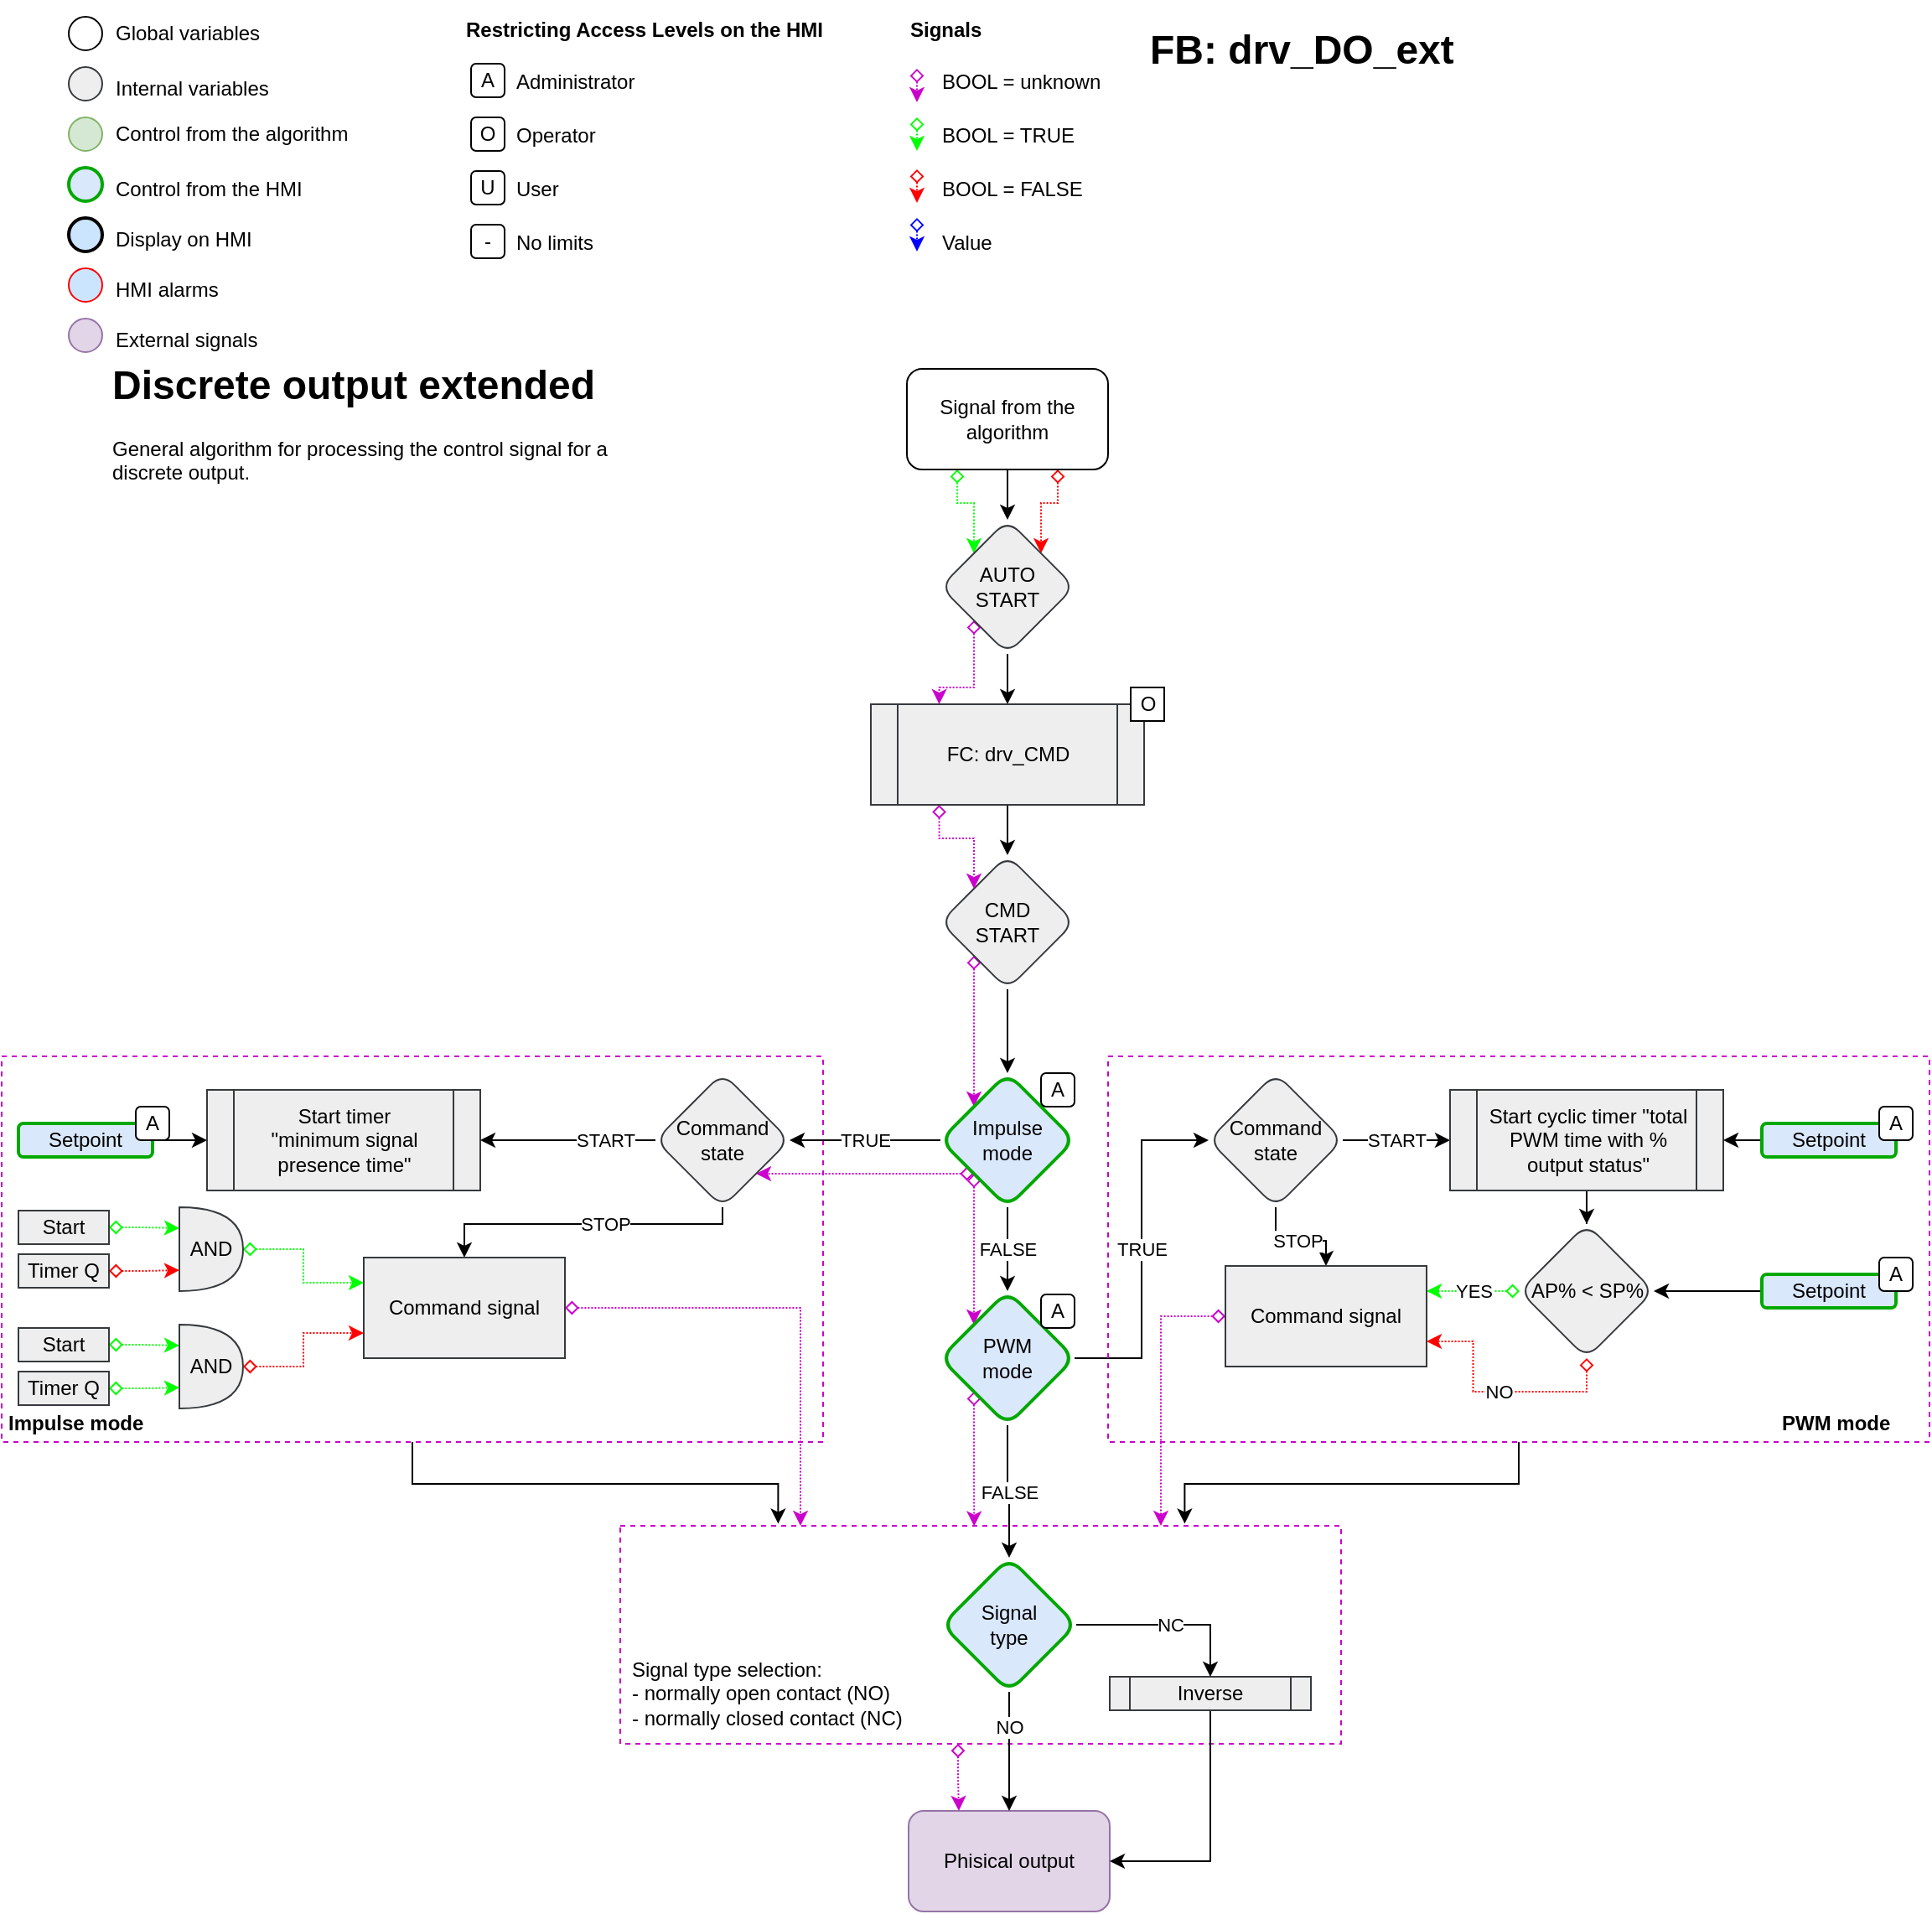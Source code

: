 <mxfile version="21.6.5" type="device">
  <diagram id="kR3SxF-_0iwy6Lxm_fwL" name="Страница 1">
    <mxGraphModel dx="2026" dy="1171" grid="1" gridSize="10" guides="1" tooltips="1" connect="1" arrows="1" fold="1" page="1" pageScale="1" pageWidth="827" pageHeight="1169" math="0" shadow="0">
      <root>
        <mxCell id="0" />
        <mxCell id="1" parent="0" />
        <mxCell id="PucuYMoeTM68TqoEDj_h-1" value="" style="rounded=0;whiteSpace=wrap;html=1;fillColor=none;dashed=1;strokeColor=#CC00CC;" parent="1" vertex="1">
          <mxGeometry x="369" y="910" width="430" height="130" as="geometry" />
        </mxCell>
        <mxCell id="PucuYMoeTM68TqoEDj_h-21" value="&lt;h1&gt;Discrete output extended&lt;/h1&gt;&lt;p&gt;General algorithm for processing the control signal for a discrete output.&lt;/p&gt;" style="text;html=1;strokeColor=none;fillColor=none;spacing=5;spacingTop=-20;whiteSpace=wrap;overflow=hidden;rounded=0;shadow=0;glass=0;sketch=0;" parent="1" vertex="1">
          <mxGeometry x="61" y="210" width="310" height="130" as="geometry" />
        </mxCell>
        <mxCell id="PucuYMoeTM68TqoEDj_h-48" style="edgeStyle=orthogonalEdgeStyle;rounded=0;orthogonalLoop=1;jettySize=auto;html=1;entryX=0.5;entryY=0;entryDx=0;entryDy=0;" parent="1" source="PucuYMoeTM68TqoEDj_h-23" target="PucuYMoeTM68TqoEDj_h-28" edge="1">
          <mxGeometry relative="1" as="geometry" />
        </mxCell>
        <mxCell id="nT9eSExA7wS-BbLCAZf_-11" style="edgeStyle=orthogonalEdgeStyle;rounded=0;orthogonalLoop=1;jettySize=auto;html=1;entryX=1;entryY=0;entryDx=0;entryDy=0;exitX=0.75;exitY=1;exitDx=0;exitDy=0;dashed=1;dashPattern=1 1;strokeColor=#FF0000;startArrow=diamond;startFill=0;" parent="1" source="PucuYMoeTM68TqoEDj_h-23" target="PucuYMoeTM68TqoEDj_h-28" edge="1">
          <mxGeometry relative="1" as="geometry" />
        </mxCell>
        <mxCell id="nT9eSExA7wS-BbLCAZf_-12" style="edgeStyle=orthogonalEdgeStyle;rounded=0;orthogonalLoop=1;jettySize=auto;html=1;exitX=0.25;exitY=1;exitDx=0;exitDy=0;entryX=0;entryY=0;entryDx=0;entryDy=0;dashed=1;dashPattern=1 1;strokeColor=#00FF00;startArrow=diamond;startFill=0;" parent="1" source="PucuYMoeTM68TqoEDj_h-23" target="PucuYMoeTM68TqoEDj_h-28" edge="1">
          <mxGeometry relative="1" as="geometry" />
        </mxCell>
        <mxCell id="PucuYMoeTM68TqoEDj_h-23" value="Signal from the algorithm" style="rounded=1;whiteSpace=wrap;html=1;fillColor=default;strokeColor=default;shadow=0;glass=0;labelBackgroundColor=none;labelBorderColor=none;sketch=0;" parent="1" vertex="1">
          <mxGeometry x="540" y="220" width="120" height="60" as="geometry" />
        </mxCell>
        <mxCell id="PucuYMoeTM68TqoEDj_h-24" value="Phisical output" style="rounded=1;whiteSpace=wrap;html=1;fillColor=#e1d5e7;strokeColor=#9673a6;" parent="1" vertex="1">
          <mxGeometry x="541" y="1080" width="120" height="60" as="geometry" />
        </mxCell>
        <mxCell id="H6kXORB3dSBY_6T-Ker9-54" style="edgeStyle=orthogonalEdgeStyle;rounded=0;orthogonalLoop=1;jettySize=auto;html=1;entryX=0.5;entryY=0;entryDx=0;entryDy=0;" edge="1" parent="1" source="PucuYMoeTM68TqoEDj_h-26" target="H6kXORB3dSBY_6T-Ker9-53">
          <mxGeometry relative="1" as="geometry" />
        </mxCell>
        <mxCell id="H6kXORB3dSBY_6T-Ker9-55" style="edgeStyle=orthogonalEdgeStyle;rounded=0;orthogonalLoop=1;jettySize=auto;html=1;entryX=0;entryY=0;entryDx=0;entryDy=0;exitX=0;exitY=1;exitDx=0;exitDy=0;strokeColor=#CC00CC;dashed=1;dashPattern=1 1;startArrow=diamond;startFill=0;" edge="1" parent="1" source="PucuYMoeTM68TqoEDj_h-26" target="H6kXORB3dSBY_6T-Ker9-53">
          <mxGeometry relative="1" as="geometry" />
        </mxCell>
        <mxCell id="PucuYMoeTM68TqoEDj_h-26" value="CMD&lt;br&gt;START" style="rhombus;whiteSpace=wrap;html=1;rounded=1;shadow=0;glass=0;sketch=0;fillColor=#eeeeee;strokeColor=#36393d;labelBackgroundColor=none;labelBorderColor=none;" parent="1" vertex="1">
          <mxGeometry x="560" y="510" width="80" height="80" as="geometry" />
        </mxCell>
        <mxCell id="PucuYMoeTM68TqoEDj_h-49" style="edgeStyle=orthogonalEdgeStyle;rounded=0;orthogonalLoop=1;jettySize=auto;html=1;entryX=0.5;entryY=0;entryDx=0;entryDy=0;" parent="1" source="PucuYMoeTM68TqoEDj_h-28" target="H6kXORB3dSBY_6T-Ker9-1" edge="1">
          <mxGeometry relative="1" as="geometry">
            <mxPoint x="760" y="390" as="targetPoint" />
          </mxGeometry>
        </mxCell>
        <mxCell id="nT9eSExA7wS-BbLCAZf_-14" style="edgeStyle=orthogonalEdgeStyle;rounded=0;orthogonalLoop=1;jettySize=auto;html=1;exitX=0;exitY=1;exitDx=0;exitDy=0;dashed=1;dashPattern=1 1;strokeColor=#CC00CC;startArrow=diamond;startFill=0;entryX=0.25;entryY=0;entryDx=0;entryDy=0;" parent="1" source="PucuYMoeTM68TqoEDj_h-28" target="H6kXORB3dSBY_6T-Ker9-1" edge="1">
          <mxGeometry relative="1" as="geometry">
            <mxPoint x="490" y="380" as="targetPoint" />
          </mxGeometry>
        </mxCell>
        <mxCell id="PucuYMoeTM68TqoEDj_h-28" value="AUTO&lt;br&gt;START" style="rhombus;whiteSpace=wrap;html=1;rounded=1;shadow=0;glass=0;sketch=0;fillColor=#eeeeee;strokeColor=#36393d;" parent="1" vertex="1">
          <mxGeometry x="560" y="310" width="80" height="80" as="geometry" />
        </mxCell>
        <mxCell id="PucuYMoeTM68TqoEDj_h-51" style="edgeStyle=orthogonalEdgeStyle;rounded=0;orthogonalLoop=1;jettySize=auto;html=1;entryX=1;entryY=0.5;entryDx=0;entryDy=0;" parent="1" source="PucuYMoeTM68TqoEDj_h-30" target="PucuYMoeTM68TqoEDj_h-24" edge="1">
          <mxGeometry relative="1" as="geometry" />
        </mxCell>
        <mxCell id="PucuYMoeTM68TqoEDj_h-30" value="Inverse" style="shape=process;whiteSpace=wrap;html=1;backgroundOutline=1;fillColor=#eeeeee;strokeColor=#36393d;" parent="1" vertex="1">
          <mxGeometry x="661" y="1000" width="120" height="20" as="geometry" />
        </mxCell>
        <mxCell id="PucuYMoeTM68TqoEDj_h-31" value="NC" style="edgeStyle=orthogonalEdgeStyle;rounded=0;orthogonalLoop=1;jettySize=auto;html=1;entryX=0.5;entryY=0;entryDx=0;entryDy=0;" parent="1" source="PucuYMoeTM68TqoEDj_h-33" target="PucuYMoeTM68TqoEDj_h-30" edge="1">
          <mxGeometry relative="1" as="geometry">
            <mxPoint x="701" y="950" as="targetPoint" />
          </mxGeometry>
        </mxCell>
        <mxCell id="PucuYMoeTM68TqoEDj_h-32" value="NO" style="edgeStyle=orthogonalEdgeStyle;rounded=0;orthogonalLoop=1;jettySize=auto;html=1;entryX=0.5;entryY=0;entryDx=0;entryDy=0;" parent="1" source="PucuYMoeTM68TqoEDj_h-33" edge="1" target="PucuYMoeTM68TqoEDj_h-24">
          <mxGeometry x="-0.417" relative="1" as="geometry">
            <mxPoint x="600.76" y="1060.28" as="targetPoint" />
            <mxPoint as="offset" />
          </mxGeometry>
        </mxCell>
        <mxCell id="PucuYMoeTM68TqoEDj_h-33" value="Signal&lt;br&gt;type" style="rhombus;whiteSpace=wrap;html=1;fillColor=#dae8fc;strokeColor=#00A800;rounded=1;shadow=0;glass=0;labelBackgroundColor=none;labelBorderColor=none;sketch=0;strokeWidth=2;" parent="1" vertex="1">
          <mxGeometry x="561" y="929" width="80" height="80" as="geometry" />
        </mxCell>
        <mxCell id="PucuYMoeTM68TqoEDj_h-41" value="&lt;div style=&quot;border-color: var(--border-color);&quot;&gt;Signal type selection:&lt;/div&gt;&lt;div style=&quot;border-color: var(--border-color);&quot;&gt;- normally open contact (NO)&lt;/div&gt;&lt;div style=&quot;border-color: var(--border-color);&quot;&gt;- normally closed contact (NC)&lt;/div&gt;" style="text;html=1;strokeColor=none;fillColor=none;align=left;verticalAlign=middle;whiteSpace=wrap;rounded=0;dashed=1;" parent="1" vertex="1">
          <mxGeometry x="373.5" y="980" width="210" height="60" as="geometry" />
        </mxCell>
        <mxCell id="nT9eSExA7wS-BbLCAZf_-17" style="edgeStyle=orthogonalEdgeStyle;rounded=0;orthogonalLoop=1;jettySize=auto;html=1;exitX=0.938;exitY=0.999;exitDx=0;exitDy=0;dashed=1;dashPattern=1 1;startArrow=diamond;startFill=0;strokeColor=#CC00CC;entryX=0.25;entryY=0;entryDx=0;entryDy=0;exitPerimeter=0;" parent="1" edge="1" target="PucuYMoeTM68TqoEDj_h-24" source="PucuYMoeTM68TqoEDj_h-41">
          <mxGeometry relative="1" as="geometry">
            <mxPoint x="581" y="1040" as="sourcePoint" />
            <mxPoint x="581" y="1059" as="targetPoint" />
          </mxGeometry>
        </mxCell>
        <mxCell id="H6kXORB3dSBY_6T-Ker9-36" style="edgeStyle=orthogonalEdgeStyle;rounded=0;orthogonalLoop=1;jettySize=auto;html=1;" edge="1" parent="1" source="H6kXORB3dSBY_6T-Ker9-1" target="PucuYMoeTM68TqoEDj_h-26">
          <mxGeometry relative="1" as="geometry" />
        </mxCell>
        <mxCell id="H6kXORB3dSBY_6T-Ker9-38" style="edgeStyle=orthogonalEdgeStyle;rounded=0;orthogonalLoop=1;jettySize=auto;html=1;entryX=0;entryY=0;entryDx=0;entryDy=0;exitX=0.25;exitY=1;exitDx=0;exitDy=0;strokeColor=#CC00CC;dashed=1;dashPattern=1 1;startArrow=diamond;startFill=0;" edge="1" parent="1" source="H6kXORB3dSBY_6T-Ker9-1" target="PucuYMoeTM68TqoEDj_h-26">
          <mxGeometry relative="1" as="geometry" />
        </mxCell>
        <mxCell id="H6kXORB3dSBY_6T-Ker9-1" value="&lt;div&gt;FC: drv_CMD&lt;/div&gt;" style="shape=process;whiteSpace=wrap;html=1;backgroundOutline=1;fillColor=#eeeeee;strokeColor=#36393d;" vertex="1" parent="1">
          <mxGeometry x="518.5" y="420" width="163" height="60" as="geometry" />
        </mxCell>
        <mxCell id="H6kXORB3dSBY_6T-Ker9-2" value="O" style="text;html=1;strokeColor=default;fillColor=default;align=center;verticalAlign=middle;whiteSpace=wrap;rounded=1;arcSize=0;" vertex="1" parent="1">
          <mxGeometry x="673.5" y="410" width="20" height="20" as="geometry" />
        </mxCell>
        <mxCell id="H6kXORB3dSBY_6T-Ker9-3" value="&lt;b&gt;Signals&lt;br&gt;&lt;/b&gt;" style="text;html=1;strokeColor=none;fillColor=none;align=left;verticalAlign=middle;whiteSpace=wrap;rounded=0;shadow=0;glass=0;labelBackgroundColor=#FFFFFF;labelBorderColor=none;sketch=0;" vertex="1" parent="1">
          <mxGeometry x="540" y="10" width="235" height="15" as="geometry" />
        </mxCell>
        <mxCell id="H6kXORB3dSBY_6T-Ker9-4" style="edgeStyle=orthogonalEdgeStyle;rounded=0;orthogonalLoop=1;jettySize=auto;html=1;dashed=1;dashPattern=1 1;strokeColor=#CC00CC;startArrow=diamond;startFill=0;" edge="1" parent="1">
          <mxGeometry relative="1" as="geometry">
            <mxPoint x="546" y="41" as="sourcePoint" />
            <mxPoint x="546" y="61" as="targetPoint" />
          </mxGeometry>
        </mxCell>
        <mxCell id="H6kXORB3dSBY_6T-Ker9-5" style="edgeStyle=orthogonalEdgeStyle;rounded=0;orthogonalLoop=1;jettySize=auto;html=1;dashed=1;dashPattern=1 1;strokeColor=#00FF00;startArrow=diamond;startFill=0;" edge="1" parent="1">
          <mxGeometry relative="1" as="geometry">
            <mxPoint x="546" y="70" as="sourcePoint" />
            <mxPoint x="546" y="90" as="targetPoint" />
          </mxGeometry>
        </mxCell>
        <mxCell id="H6kXORB3dSBY_6T-Ker9-6" value="BOOL = unknown" style="text;html=1;strokeColor=none;fillColor=none;align=left;verticalAlign=middle;whiteSpace=wrap;rounded=0;shadow=0;glass=0;labelBackgroundColor=#FFFFFF;labelBorderColor=none;sketch=0;" vertex="1" parent="1">
          <mxGeometry x="559" y="41" width="150" height="15" as="geometry" />
        </mxCell>
        <mxCell id="H6kXORB3dSBY_6T-Ker9-7" value="BOOL = TRUE" style="text;html=1;strokeColor=none;fillColor=none;align=left;verticalAlign=middle;whiteSpace=wrap;rounded=0;shadow=0;glass=0;labelBackgroundColor=#FFFFFF;labelBorderColor=none;sketch=0;" vertex="1" parent="1">
          <mxGeometry x="559" y="73" width="150" height="15" as="geometry" />
        </mxCell>
        <mxCell id="H6kXORB3dSBY_6T-Ker9-8" value="BOOL = FALSE" style="text;html=1;strokeColor=none;fillColor=none;align=left;verticalAlign=middle;whiteSpace=wrap;rounded=0;shadow=0;glass=0;labelBackgroundColor=#FFFFFF;labelBorderColor=none;sketch=0;" vertex="1" parent="1">
          <mxGeometry x="559" y="105.5" width="150" height="15" as="geometry" />
        </mxCell>
        <mxCell id="H6kXORB3dSBY_6T-Ker9-9" value="Value" style="text;html=1;strokeColor=none;fillColor=none;align=left;verticalAlign=middle;whiteSpace=wrap;rounded=0;shadow=0;glass=0;labelBackgroundColor=#FFFFFF;labelBorderColor=none;sketch=0;" vertex="1" parent="1">
          <mxGeometry x="559" y="137.5" width="150" height="15" as="geometry" />
        </mxCell>
        <mxCell id="H6kXORB3dSBY_6T-Ker9-10" style="edgeStyle=orthogonalEdgeStyle;rounded=0;orthogonalLoop=1;jettySize=auto;html=1;dashed=1;dashPattern=1 1;strokeColor=#FF0000;startArrow=diamond;startFill=0;" edge="1" parent="1">
          <mxGeometry relative="1" as="geometry">
            <mxPoint x="546" y="101" as="sourcePoint" />
            <mxPoint x="546" y="121" as="targetPoint" />
          </mxGeometry>
        </mxCell>
        <mxCell id="H6kXORB3dSBY_6T-Ker9-11" style="edgeStyle=orthogonalEdgeStyle;rounded=0;orthogonalLoop=1;jettySize=auto;html=1;dashed=1;dashPattern=1 1;strokeColor=#0000FF;startArrow=diamond;startFill=0;" edge="1" parent="1">
          <mxGeometry relative="1" as="geometry">
            <mxPoint x="546" y="130" as="sourcePoint" />
            <mxPoint x="546" y="150.0" as="targetPoint" />
          </mxGeometry>
        </mxCell>
        <mxCell id="H6kXORB3dSBY_6T-Ker9-12" value="A" style="text;html=1;strokeColor=default;fillColor=default;align=center;verticalAlign=middle;whiteSpace=wrap;rounded=1;" vertex="1" parent="1">
          <mxGeometry x="280" y="38" width="20" height="20" as="geometry" />
        </mxCell>
        <mxCell id="H6kXORB3dSBY_6T-Ker9-13" value="O" style="text;html=1;strokeColor=default;fillColor=default;align=center;verticalAlign=middle;whiteSpace=wrap;rounded=1;" vertex="1" parent="1">
          <mxGeometry x="280" y="70" width="20" height="20" as="geometry" />
        </mxCell>
        <mxCell id="H6kXORB3dSBY_6T-Ker9-14" value="Administrator" style="text;html=1;strokeColor=none;fillColor=none;align=left;verticalAlign=middle;whiteSpace=wrap;rounded=0;shadow=0;glass=0;labelBackgroundColor=#FFFFFF;labelBorderColor=none;sketch=0;" vertex="1" parent="1">
          <mxGeometry x="305" y="41" width="150" height="15" as="geometry" />
        </mxCell>
        <mxCell id="H6kXORB3dSBY_6T-Ker9-15" value="Operator" style="text;html=1;strokeColor=none;fillColor=none;align=left;verticalAlign=middle;whiteSpace=wrap;rounded=0;shadow=0;glass=0;labelBackgroundColor=#FFFFFF;labelBorderColor=none;sketch=0;" vertex="1" parent="1">
          <mxGeometry x="305" y="73" width="150" height="15" as="geometry" />
        </mxCell>
        <mxCell id="H6kXORB3dSBY_6T-Ker9-16" value="U" style="text;html=1;strokeColor=default;fillColor=default;align=center;verticalAlign=middle;whiteSpace=wrap;rounded=1;" vertex="1" parent="1">
          <mxGeometry x="280" y="102" width="20" height="20" as="geometry" />
        </mxCell>
        <mxCell id="H6kXORB3dSBY_6T-Ker9-17" value="User" style="text;html=1;strokeColor=none;fillColor=none;align=left;verticalAlign=middle;whiteSpace=wrap;rounded=0;shadow=0;glass=0;labelBackgroundColor=#FFFFFF;labelBorderColor=none;sketch=0;" vertex="1" parent="1">
          <mxGeometry x="305" y="105.5" width="150" height="15" as="geometry" />
        </mxCell>
        <mxCell id="H6kXORB3dSBY_6T-Ker9-18" value="&lt;b&gt;Restricting Access Levels on the HMI&lt;/b&gt;" style="text;html=1;strokeColor=none;fillColor=none;align=left;verticalAlign=middle;whiteSpace=wrap;rounded=0;shadow=0;glass=0;labelBackgroundColor=#FFFFFF;labelBorderColor=none;sketch=0;" vertex="1" parent="1">
          <mxGeometry x="275" y="10" width="235" height="15" as="geometry" />
        </mxCell>
        <mxCell id="H6kXORB3dSBY_6T-Ker9-19" value="-" style="text;html=1;strokeColor=default;fillColor=default;align=center;verticalAlign=middle;whiteSpace=wrap;rounded=1;" vertex="1" parent="1">
          <mxGeometry x="280" y="134" width="20" height="20" as="geometry" />
        </mxCell>
        <mxCell id="H6kXORB3dSBY_6T-Ker9-20" value="No limits" style="text;html=1;strokeColor=none;fillColor=none;align=left;verticalAlign=middle;whiteSpace=wrap;rounded=0;shadow=0;glass=0;labelBackgroundColor=#FFFFFF;labelBorderColor=none;sketch=0;" vertex="1" parent="1">
          <mxGeometry x="305" y="137.5" width="150" height="15" as="geometry" />
        </mxCell>
        <mxCell id="H6kXORB3dSBY_6T-Ker9-21" value="" style="ellipse;whiteSpace=wrap;html=1;rounded=1;shadow=0;glass=0;labelBackgroundColor=none;labelBorderColor=none;sketch=0;" vertex="1" parent="1">
          <mxGeometry x="40" y="10" width="20" height="20" as="geometry" />
        </mxCell>
        <mxCell id="H6kXORB3dSBY_6T-Ker9-22" value="" style="ellipse;whiteSpace=wrap;html=1;rounded=1;shadow=0;glass=0;labelBackgroundColor=none;labelBorderColor=none;sketch=0;fillColor=#eeeeee;strokeColor=#36393d;" vertex="1" parent="1">
          <mxGeometry x="40" y="40" width="20" height="20" as="geometry" />
        </mxCell>
        <mxCell id="H6kXORB3dSBY_6T-Ker9-23" value="" style="ellipse;whiteSpace=wrap;html=1;rounded=1;shadow=0;glass=0;labelBackgroundColor=none;labelBorderColor=none;sketch=0;fillColor=#d5e8d4;strokeColor=#82b366;" vertex="1" parent="1">
          <mxGeometry x="40" y="70" width="20" height="20" as="geometry" />
        </mxCell>
        <mxCell id="H6kXORB3dSBY_6T-Ker9-24" value="" style="ellipse;whiteSpace=wrap;html=1;rounded=1;shadow=0;glass=0;labelBackgroundColor=none;labelBorderColor=none;sketch=0;fillColor=#dae8fc;strokeColor=#00A800;strokeWidth=2;" vertex="1" parent="1">
          <mxGeometry x="40" y="100" width="20" height="20" as="geometry" />
        </mxCell>
        <mxCell id="H6kXORB3dSBY_6T-Ker9-25" value="" style="ellipse;whiteSpace=wrap;html=1;rounded=1;shadow=0;glass=0;labelBackgroundColor=none;labelBorderColor=none;sketch=0;fillColor=#CCE5FF;strokeColor=#000000;strokeWidth=2;" vertex="1" parent="1">
          <mxGeometry x="40" y="130" width="20" height="20" as="geometry" />
        </mxCell>
        <mxCell id="H6kXORB3dSBY_6T-Ker9-26" value="Global variables" style="text;html=1;strokeColor=none;fillColor=none;align=left;verticalAlign=middle;whiteSpace=wrap;rounded=0;shadow=0;glass=0;labelBackgroundColor=#FFFFFF;labelBorderColor=none;sketch=0;" vertex="1" parent="1">
          <mxGeometry x="66" y="12.5" width="150" height="15" as="geometry" />
        </mxCell>
        <mxCell id="H6kXORB3dSBY_6T-Ker9-27" value="Internal variables" style="text;html=1;strokeColor=none;fillColor=none;align=left;verticalAlign=middle;whiteSpace=wrap;rounded=0;shadow=0;glass=0;labelBackgroundColor=#FFFFFF;labelBorderColor=none;sketch=0;" vertex="1" parent="1">
          <mxGeometry x="66" y="45" width="150" height="15" as="geometry" />
        </mxCell>
        <mxCell id="H6kXORB3dSBY_6T-Ker9-28" value="Control from the algorithm" style="text;html=1;strokeColor=none;fillColor=none;align=left;verticalAlign=middle;whiteSpace=wrap;rounded=0;shadow=0;glass=0;labelBackgroundColor=#FFFFFF;labelBorderColor=none;sketch=0;" vertex="1" parent="1">
          <mxGeometry x="66" y="72.5" width="154" height="15" as="geometry" />
        </mxCell>
        <mxCell id="H6kXORB3dSBY_6T-Ker9-29" value="Control from the HMI" style="text;html=1;strokeColor=none;fillColor=none;align=left;verticalAlign=middle;whiteSpace=wrap;rounded=0;shadow=0;glass=0;labelBackgroundColor=#FFFFFF;labelBorderColor=none;sketch=0;" vertex="1" parent="1">
          <mxGeometry x="66" y="105" width="150" height="15" as="geometry" />
        </mxCell>
        <mxCell id="H6kXORB3dSBY_6T-Ker9-30" value="Display on HMI" style="text;html=1;strokeColor=none;fillColor=none;align=left;verticalAlign=middle;whiteSpace=wrap;rounded=0;shadow=0;glass=0;labelBackgroundColor=#FFFFFF;labelBorderColor=none;sketch=0;" vertex="1" parent="1">
          <mxGeometry x="66" y="135" width="150" height="15" as="geometry" />
        </mxCell>
        <mxCell id="H6kXORB3dSBY_6T-Ker9-31" value="" style="ellipse;whiteSpace=wrap;html=1;rounded=1;shadow=0;glass=0;labelBackgroundColor=none;labelBorderColor=none;sketch=0;fillColor=#CCE5FF;strokeColor=#FF0000;strokeWidth=1;" vertex="1" parent="1">
          <mxGeometry x="40" y="160" width="20" height="20" as="geometry" />
        </mxCell>
        <mxCell id="H6kXORB3dSBY_6T-Ker9-32" value="HMI alarms" style="text;html=1;strokeColor=none;fillColor=none;align=left;verticalAlign=middle;whiteSpace=wrap;rounded=0;shadow=0;glass=0;labelBackgroundColor=#FFFFFF;labelBorderColor=none;sketch=0;" vertex="1" parent="1">
          <mxGeometry x="66" y="165" width="150" height="15" as="geometry" />
        </mxCell>
        <mxCell id="H6kXORB3dSBY_6T-Ker9-33" value="" style="ellipse;whiteSpace=wrap;html=1;rounded=1;shadow=0;glass=0;labelBackgroundColor=none;labelBorderColor=none;sketch=0;fillColor=#e1d5e7;strokeColor=#9673a6;" vertex="1" parent="1">
          <mxGeometry x="40" y="190" width="20" height="20" as="geometry" />
        </mxCell>
        <mxCell id="H6kXORB3dSBY_6T-Ker9-34" value="External signals" style="text;html=1;strokeColor=none;fillColor=none;align=left;verticalAlign=middle;whiteSpace=wrap;rounded=0;shadow=0;glass=0;labelBackgroundColor=#FFFFFF;labelBorderColor=none;sketch=0;" vertex="1" parent="1">
          <mxGeometry x="66" y="195" width="150" height="15" as="geometry" />
        </mxCell>
        <mxCell id="H6kXORB3dSBY_6T-Ker9-35" value="&lt;h1&gt;FB: drv_DO_ext&lt;/h1&gt;" style="text;html=1;strokeColor=none;fillColor=none;spacing=5;spacingTop=-20;whiteSpace=wrap;overflow=hidden;rounded=0;shadow=0;glass=0;sketch=0;" vertex="1" parent="1">
          <mxGeometry x="680" y="10" width="190" height="40" as="geometry" />
        </mxCell>
        <mxCell id="H6kXORB3dSBY_6T-Ker9-114" style="edgeStyle=orthogonalEdgeStyle;rounded=0;orthogonalLoop=1;jettySize=auto;html=1;entryX=0.219;entryY=-0.01;entryDx=0;entryDy=0;entryPerimeter=0;" edge="1" parent="1" source="H6kXORB3dSBY_6T-Ker9-39" target="PucuYMoeTM68TqoEDj_h-1">
          <mxGeometry relative="1" as="geometry" />
        </mxCell>
        <mxCell id="H6kXORB3dSBY_6T-Ker9-39" value="" style="rounded=0;whiteSpace=wrap;html=1;fillColor=none;dashed=1;strokeColor=#CC00CC;" vertex="1" parent="1">
          <mxGeometry y="630" width="490" height="230" as="geometry" />
        </mxCell>
        <mxCell id="H6kXORB3dSBY_6T-Ker9-40" value="Impulse mode" style="text;html=1;strokeColor=none;fillColor=none;align=left;verticalAlign=middle;whiteSpace=wrap;rounded=0;dashed=1;fontStyle=1" vertex="1" parent="1">
          <mxGeometry x="2" y="839" width="90" height="20" as="geometry" />
        </mxCell>
        <mxCell id="H6kXORB3dSBY_6T-Ker9-42" value="&lt;div&gt;Start timer&lt;/div&gt;&lt;div&gt;&quot;minimum signal presence time&quot;&lt;/div&gt;" style="shape=process;whiteSpace=wrap;html=1;backgroundOutline=1;fillColor=#eeeeee;strokeColor=#36393d;" vertex="1" parent="1">
          <mxGeometry x="122.5" y="650" width="163" height="60" as="geometry" />
        </mxCell>
        <mxCell id="H6kXORB3dSBY_6T-Ker9-43" style="edgeStyle=orthogonalEdgeStyle;rounded=0;orthogonalLoop=1;jettySize=auto;html=1;entryX=0;entryY=0.5;entryDx=0;entryDy=0;" edge="1" parent="1" source="H6kXORB3dSBY_6T-Ker9-44" target="H6kXORB3dSBY_6T-Ker9-42">
          <mxGeometry relative="1" as="geometry" />
        </mxCell>
        <mxCell id="H6kXORB3dSBY_6T-Ker9-44" value="Setpoint" style="rounded=1;whiteSpace=wrap;html=1;fillColor=#dae8fc;strokeColor=#00A800;shadow=0;glass=0;labelBackgroundColor=none;labelBorderColor=none;sketch=0;strokeWidth=2;" vertex="1" parent="1">
          <mxGeometry x="10" y="670" width="80" height="20" as="geometry" />
        </mxCell>
        <mxCell id="H6kXORB3dSBY_6T-Ker9-45" value="A" style="text;html=1;strokeColor=default;fillColor=default;align=center;verticalAlign=middle;whiteSpace=wrap;rounded=1;" vertex="1" parent="1">
          <mxGeometry x="80" y="660" width="20" height="20" as="geometry" />
        </mxCell>
        <mxCell id="H6kXORB3dSBY_6T-Ker9-70" style="edgeStyle=orthogonalEdgeStyle;rounded=0;orthogonalLoop=1;jettySize=auto;html=1;entryX=0;entryY=0.25;entryDx=0;entryDy=0;entryPerimeter=0;strokeColor=#00FF00;dashed=1;dashPattern=1 1;startArrow=diamond;startFill=0;" edge="1" parent="1" source="H6kXORB3dSBY_6T-Ker9-46" target="H6kXORB3dSBY_6T-Ker9-68">
          <mxGeometry relative="1" as="geometry" />
        </mxCell>
        <mxCell id="H6kXORB3dSBY_6T-Ker9-46" value="Start" style="rounded=0;whiteSpace=wrap;html=1;fillColor=#eeeeee;strokeColor=#36393d;" vertex="1" parent="1">
          <mxGeometry x="10" y="722" width="54" height="20" as="geometry" />
        </mxCell>
        <mxCell id="H6kXORB3dSBY_6T-Ker9-57" value="FALSE" style="edgeStyle=orthogonalEdgeStyle;rounded=0;orthogonalLoop=1;jettySize=auto;html=1;entryX=0.5;entryY=0;entryDx=0;entryDy=0;" edge="1" parent="1" source="H6kXORB3dSBY_6T-Ker9-53" target="H6kXORB3dSBY_6T-Ker9-56">
          <mxGeometry relative="1" as="geometry" />
        </mxCell>
        <mxCell id="H6kXORB3dSBY_6T-Ker9-58" style="edgeStyle=orthogonalEdgeStyle;rounded=0;orthogonalLoop=1;jettySize=auto;html=1;entryX=0;entryY=0;entryDx=0;entryDy=0;exitX=0;exitY=1;exitDx=0;exitDy=0;strokeColor=#CC00CC;dashed=1;dashPattern=1 1;startArrow=diamond;startFill=0;" edge="1" parent="1" source="H6kXORB3dSBY_6T-Ker9-53" target="H6kXORB3dSBY_6T-Ker9-56">
          <mxGeometry relative="1" as="geometry" />
        </mxCell>
        <mxCell id="H6kXORB3dSBY_6T-Ker9-63" value="TRUE" style="edgeStyle=orthogonalEdgeStyle;rounded=0;orthogonalLoop=1;jettySize=auto;html=1;entryX=1;entryY=0.5;entryDx=0;entryDy=0;" edge="1" parent="1" source="H6kXORB3dSBY_6T-Ker9-53" target="H6kXORB3dSBY_6T-Ker9-62">
          <mxGeometry relative="1" as="geometry" />
        </mxCell>
        <mxCell id="H6kXORB3dSBY_6T-Ker9-64" style="edgeStyle=orthogonalEdgeStyle;rounded=0;orthogonalLoop=1;jettySize=auto;html=1;entryX=1;entryY=1;entryDx=0;entryDy=0;exitX=0;exitY=1;exitDx=0;exitDy=0;strokeColor=#CC00CC;dashed=1;dashPattern=1 1;startArrow=diamond;startFill=0;" edge="1" parent="1" source="H6kXORB3dSBY_6T-Ker9-53" target="H6kXORB3dSBY_6T-Ker9-62">
          <mxGeometry relative="1" as="geometry" />
        </mxCell>
        <mxCell id="H6kXORB3dSBY_6T-Ker9-53" value="Impulse&lt;br&gt;mode" style="rhombus;whiteSpace=wrap;html=1;rounded=1;shadow=0;glass=0;sketch=0;fillColor=#dae8fc;strokeColor=#00A800;labelBackgroundColor=none;labelBorderColor=none;strokeWidth=2;" vertex="1" parent="1">
          <mxGeometry x="560" y="640" width="80" height="80" as="geometry" />
        </mxCell>
        <mxCell id="H6kXORB3dSBY_6T-Ker9-59" value="FALSE" style="edgeStyle=orthogonalEdgeStyle;rounded=0;orthogonalLoop=1;jettySize=auto;html=1;entryX=0.5;entryY=0;entryDx=0;entryDy=0;" edge="1" parent="1" source="H6kXORB3dSBY_6T-Ker9-56" target="PucuYMoeTM68TqoEDj_h-33">
          <mxGeometry relative="1" as="geometry" />
        </mxCell>
        <mxCell id="H6kXORB3dSBY_6T-Ker9-60" style="edgeStyle=orthogonalEdgeStyle;rounded=0;orthogonalLoop=1;jettySize=auto;html=1;entryX=0.491;entryY=0.002;entryDx=0;entryDy=0;exitX=0;exitY=1;exitDx=0;exitDy=0;entryPerimeter=0;strokeColor=#CC00CC;dashed=1;dashPattern=1 1;startArrow=diamond;startFill=0;" edge="1" parent="1" source="H6kXORB3dSBY_6T-Ker9-56" target="PucuYMoeTM68TqoEDj_h-1">
          <mxGeometry relative="1" as="geometry" />
        </mxCell>
        <mxCell id="H6kXORB3dSBY_6T-Ker9-94" value="TRUE" style="edgeStyle=orthogonalEdgeStyle;rounded=0;orthogonalLoop=1;jettySize=auto;html=1;entryX=0;entryY=0.5;entryDx=0;entryDy=0;" edge="1" parent="1" source="H6kXORB3dSBY_6T-Ker9-56" target="H6kXORB3dSBY_6T-Ker9-93">
          <mxGeometry relative="1" as="geometry" />
        </mxCell>
        <mxCell id="H6kXORB3dSBY_6T-Ker9-56" value="PWM&lt;br&gt;mode" style="rhombus;whiteSpace=wrap;html=1;rounded=1;shadow=0;glass=0;sketch=0;fillColor=#dae8fc;strokeColor=#00A800;labelBackgroundColor=none;labelBorderColor=none;strokeWidth=2;" vertex="1" parent="1">
          <mxGeometry x="560" y="770" width="80" height="80" as="geometry" />
        </mxCell>
        <mxCell id="H6kXORB3dSBY_6T-Ker9-65" value="START" style="edgeStyle=orthogonalEdgeStyle;rounded=0;orthogonalLoop=1;jettySize=auto;html=1;entryX=1;entryY=0.5;entryDx=0;entryDy=0;" edge="1" parent="1" source="H6kXORB3dSBY_6T-Ker9-62" target="H6kXORB3dSBY_6T-Ker9-42">
          <mxGeometry x="-0.426" relative="1" as="geometry">
            <mxPoint as="offset" />
          </mxGeometry>
        </mxCell>
        <mxCell id="H6kXORB3dSBY_6T-Ker9-90" value="STOP" style="edgeStyle=orthogonalEdgeStyle;rounded=0;orthogonalLoop=1;jettySize=auto;html=1;entryX=0.5;entryY=0;entryDx=0;entryDy=0;strokeColor=default;startArrow=none;startFill=0;" edge="1" parent="1" source="H6kXORB3dSBY_6T-Ker9-62" target="H6kXORB3dSBY_6T-Ker9-85">
          <mxGeometry x="-0.13" relative="1" as="geometry">
            <Array as="points">
              <mxPoint x="430" y="730" />
              <mxPoint x="276" y="730" />
            </Array>
            <mxPoint as="offset" />
          </mxGeometry>
        </mxCell>
        <mxCell id="H6kXORB3dSBY_6T-Ker9-62" value="Command&lt;br&gt;state" style="rhombus;whiteSpace=wrap;html=1;rounded=1;shadow=0;glass=0;sketch=0;fillColor=#eeeeee;strokeColor=#36393d;labelBackgroundColor=none;labelBorderColor=none;" vertex="1" parent="1">
          <mxGeometry x="390" y="640" width="80" height="80" as="geometry" />
        </mxCell>
        <mxCell id="H6kXORB3dSBY_6T-Ker9-86" style="edgeStyle=orthogonalEdgeStyle;rounded=0;orthogonalLoop=1;jettySize=auto;html=1;entryX=0;entryY=0.25;entryDx=0;entryDy=0;strokeColor=#00FF00;dashed=1;dashPattern=1 1;startArrow=diamond;startFill=0;" edge="1" parent="1" source="H6kXORB3dSBY_6T-Ker9-68" target="H6kXORB3dSBY_6T-Ker9-85">
          <mxGeometry relative="1" as="geometry" />
        </mxCell>
        <mxCell id="H6kXORB3dSBY_6T-Ker9-68" value="AND" style="shape=or;whiteSpace=wrap;html=1;fillColor=#eeeeee;strokeColor=#36393d;rounded=1;shadow=0;glass=0;sketch=0;labelBackgroundColor=none;labelBorderColor=none;" vertex="1" parent="1">
          <mxGeometry x="106" y="720" width="38" height="50" as="geometry" />
        </mxCell>
        <mxCell id="H6kXORB3dSBY_6T-Ker9-71" style="edgeStyle=orthogonalEdgeStyle;rounded=0;orthogonalLoop=1;jettySize=auto;html=1;entryX=0;entryY=0.75;entryDx=0;entryDy=0;entryPerimeter=0;strokeColor=#FF0000;dashed=1;dashPattern=1 1;startArrow=diamond;startFill=0;" edge="1" parent="1" source="H6kXORB3dSBY_6T-Ker9-69" target="H6kXORB3dSBY_6T-Ker9-68">
          <mxGeometry relative="1" as="geometry" />
        </mxCell>
        <mxCell id="H6kXORB3dSBY_6T-Ker9-69" value="Timer Q" style="rounded=0;whiteSpace=wrap;html=1;fillColor=#eeeeee;strokeColor=#36393d;" vertex="1" parent="1">
          <mxGeometry x="10" y="748" width="54" height="20" as="geometry" />
        </mxCell>
        <mxCell id="H6kXORB3dSBY_6T-Ker9-79" style="edgeStyle=orthogonalEdgeStyle;rounded=0;orthogonalLoop=1;jettySize=auto;html=1;entryX=0;entryY=0.25;entryDx=0;entryDy=0;entryPerimeter=0;strokeColor=#00FF00;dashed=1;dashPattern=1 1;startArrow=diamond;startFill=0;" edge="1" parent="1" source="H6kXORB3dSBY_6T-Ker9-80" target="H6kXORB3dSBY_6T-Ker9-81">
          <mxGeometry relative="1" as="geometry" />
        </mxCell>
        <mxCell id="H6kXORB3dSBY_6T-Ker9-80" value="Start" style="rounded=0;whiteSpace=wrap;html=1;fillColor=#eeeeee;strokeColor=#36393d;" vertex="1" parent="1">
          <mxGeometry x="10" y="792" width="54" height="20" as="geometry" />
        </mxCell>
        <mxCell id="H6kXORB3dSBY_6T-Ker9-88" style="edgeStyle=orthogonalEdgeStyle;rounded=0;orthogonalLoop=1;jettySize=auto;html=1;entryX=0;entryY=0.75;entryDx=0;entryDy=0;strokeColor=#FF0000;dashed=1;dashPattern=1 1;startArrow=diamond;startFill=0;" edge="1" parent="1" source="H6kXORB3dSBY_6T-Ker9-81" target="H6kXORB3dSBY_6T-Ker9-85">
          <mxGeometry relative="1" as="geometry" />
        </mxCell>
        <mxCell id="H6kXORB3dSBY_6T-Ker9-81" value="AND" style="shape=or;whiteSpace=wrap;html=1;fillColor=#eeeeee;strokeColor=#36393d;rounded=1;shadow=0;glass=0;sketch=0;labelBackgroundColor=none;labelBorderColor=none;" vertex="1" parent="1">
          <mxGeometry x="106" y="790" width="38" height="50" as="geometry" />
        </mxCell>
        <mxCell id="H6kXORB3dSBY_6T-Ker9-82" style="edgeStyle=orthogonalEdgeStyle;rounded=0;orthogonalLoop=1;jettySize=auto;html=1;entryX=0;entryY=0.75;entryDx=0;entryDy=0;entryPerimeter=0;strokeColor=#00FF00;dashed=1;dashPattern=1 1;startArrow=diamond;startFill=0;" edge="1" parent="1" source="H6kXORB3dSBY_6T-Ker9-83" target="H6kXORB3dSBY_6T-Ker9-81">
          <mxGeometry relative="1" as="geometry" />
        </mxCell>
        <mxCell id="H6kXORB3dSBY_6T-Ker9-83" value="Timer Q" style="rounded=0;whiteSpace=wrap;html=1;fillColor=#eeeeee;strokeColor=#36393d;" vertex="1" parent="1">
          <mxGeometry x="10" y="818" width="54" height="20" as="geometry" />
        </mxCell>
        <mxCell id="H6kXORB3dSBY_6T-Ker9-89" style="edgeStyle=orthogonalEdgeStyle;rounded=0;orthogonalLoop=1;jettySize=auto;html=1;entryX=0.25;entryY=0;entryDx=0;entryDy=0;strokeColor=#CC00CC;dashed=1;dashPattern=1 1;startArrow=diamond;startFill=0;" edge="1" parent="1" source="H6kXORB3dSBY_6T-Ker9-85" target="PucuYMoeTM68TqoEDj_h-1">
          <mxGeometry relative="1" as="geometry" />
        </mxCell>
        <mxCell id="H6kXORB3dSBY_6T-Ker9-85" value="Command signal" style="rounded=0;whiteSpace=wrap;html=1;fillColor=#eeeeee;strokeColor=#36393d;" vertex="1" parent="1">
          <mxGeometry x="216" y="750" width="120" height="60" as="geometry" />
        </mxCell>
        <mxCell id="H6kXORB3dSBY_6T-Ker9-91" value="A" style="text;html=1;strokeColor=default;fillColor=default;align=center;verticalAlign=middle;whiteSpace=wrap;rounded=1;" vertex="1" parent="1">
          <mxGeometry x="620" y="640" width="20" height="20" as="geometry" />
        </mxCell>
        <mxCell id="H6kXORB3dSBY_6T-Ker9-92" value="A" style="text;html=1;strokeColor=default;fillColor=default;align=center;verticalAlign=middle;whiteSpace=wrap;rounded=1;" vertex="1" parent="1">
          <mxGeometry x="620" y="772" width="20" height="20" as="geometry" />
        </mxCell>
        <mxCell id="H6kXORB3dSBY_6T-Ker9-100" value="START" style="edgeStyle=orthogonalEdgeStyle;rounded=0;orthogonalLoop=1;jettySize=auto;html=1;entryX=0;entryY=0.5;entryDx=0;entryDy=0;" edge="1" parent="1" source="H6kXORB3dSBY_6T-Ker9-93" target="H6kXORB3dSBY_6T-Ker9-95">
          <mxGeometry relative="1" as="geometry" />
        </mxCell>
        <mxCell id="H6kXORB3dSBY_6T-Ker9-108" value="STOP" style="edgeStyle=orthogonalEdgeStyle;rounded=0;orthogonalLoop=1;jettySize=auto;html=1;entryX=0.5;entryY=0;entryDx=0;entryDy=0;" edge="1" parent="1" source="H6kXORB3dSBY_6T-Ker9-93" target="H6kXORB3dSBY_6T-Ker9-107">
          <mxGeometry relative="1" as="geometry" />
        </mxCell>
        <mxCell id="H6kXORB3dSBY_6T-Ker9-93" value="Command&lt;br&gt;state" style="rhombus;whiteSpace=wrap;html=1;rounded=1;shadow=0;glass=0;sketch=0;fillColor=#eeeeee;strokeColor=#36393d;labelBackgroundColor=none;labelBorderColor=none;" vertex="1" parent="1">
          <mxGeometry x="720" y="640" width="80" height="80" as="geometry" />
        </mxCell>
        <mxCell id="H6kXORB3dSBY_6T-Ker9-106" style="edgeStyle=orthogonalEdgeStyle;rounded=0;orthogonalLoop=1;jettySize=auto;html=1;" edge="1" parent="1" source="H6kXORB3dSBY_6T-Ker9-95" target="H6kXORB3dSBY_6T-Ker9-101">
          <mxGeometry relative="1" as="geometry" />
        </mxCell>
        <mxCell id="H6kXORB3dSBY_6T-Ker9-95" value="&lt;div&gt;Start cyclic timer &quot;total PWM time with % output status&quot;&lt;/div&gt;" style="shape=process;whiteSpace=wrap;html=1;backgroundOutline=1;fillColor=#eeeeee;strokeColor=#36393d;" vertex="1" parent="1">
          <mxGeometry x="864" y="650" width="163" height="60" as="geometry" />
        </mxCell>
        <mxCell id="H6kXORB3dSBY_6T-Ker9-99" style="edgeStyle=orthogonalEdgeStyle;rounded=0;orthogonalLoop=1;jettySize=auto;html=1;entryX=1;entryY=0.5;entryDx=0;entryDy=0;" edge="1" parent="1" source="H6kXORB3dSBY_6T-Ker9-97" target="H6kXORB3dSBY_6T-Ker9-95">
          <mxGeometry relative="1" as="geometry" />
        </mxCell>
        <mxCell id="H6kXORB3dSBY_6T-Ker9-97" value="Setpoint" style="rounded=1;whiteSpace=wrap;html=1;fillColor=#dae8fc;strokeColor=#00A800;shadow=0;glass=0;labelBackgroundColor=none;labelBorderColor=none;sketch=0;strokeWidth=2;" vertex="1" parent="1">
          <mxGeometry x="1050" y="670" width="80" height="20" as="geometry" />
        </mxCell>
        <mxCell id="H6kXORB3dSBY_6T-Ker9-98" value="A" style="text;html=1;strokeColor=default;fillColor=default;align=center;verticalAlign=middle;whiteSpace=wrap;rounded=1;" vertex="1" parent="1">
          <mxGeometry x="1120" y="660" width="20" height="20" as="geometry" />
        </mxCell>
        <mxCell id="H6kXORB3dSBY_6T-Ker9-109" value="YES" style="edgeStyle=orthogonalEdgeStyle;rounded=0;orthogonalLoop=1;jettySize=auto;html=1;entryX=1;entryY=0.25;entryDx=0;entryDy=0;strokeColor=#00FF00;dashed=1;dashPattern=1 1;startArrow=diamond;startFill=0;" edge="1" parent="1" source="H6kXORB3dSBY_6T-Ker9-101" target="H6kXORB3dSBY_6T-Ker9-107">
          <mxGeometry relative="1" as="geometry" />
        </mxCell>
        <mxCell id="H6kXORB3dSBY_6T-Ker9-110" value="NO" style="edgeStyle=orthogonalEdgeStyle;rounded=0;orthogonalLoop=1;jettySize=auto;html=1;entryX=1;entryY=0.75;entryDx=0;entryDy=0;exitX=0.5;exitY=1;exitDx=0;exitDy=0;strokeColor=#FF0000;dashed=1;dashPattern=1 1;startArrow=diamond;startFill=0;" edge="1" parent="1" source="H6kXORB3dSBY_6T-Ker9-101" target="H6kXORB3dSBY_6T-Ker9-107">
          <mxGeometry relative="1" as="geometry" />
        </mxCell>
        <mxCell id="H6kXORB3dSBY_6T-Ker9-101" value="AP% &amp;lt; SP%" style="rhombus;whiteSpace=wrap;html=1;rounded=1;shadow=0;glass=0;sketch=0;fillColor=#eeeeee;strokeColor=#36393d;labelBackgroundColor=none;labelBorderColor=none;" vertex="1" parent="1">
          <mxGeometry x="905.5" y="730" width="80" height="80" as="geometry" />
        </mxCell>
        <mxCell id="H6kXORB3dSBY_6T-Ker9-105" style="edgeStyle=orthogonalEdgeStyle;rounded=0;orthogonalLoop=1;jettySize=auto;html=1;entryX=1;entryY=0.5;entryDx=0;entryDy=0;" edge="1" parent="1" source="H6kXORB3dSBY_6T-Ker9-102" target="H6kXORB3dSBY_6T-Ker9-101">
          <mxGeometry relative="1" as="geometry" />
        </mxCell>
        <mxCell id="H6kXORB3dSBY_6T-Ker9-102" value="Setpoint" style="rounded=1;whiteSpace=wrap;html=1;fillColor=#dae8fc;strokeColor=#00A800;shadow=0;glass=0;labelBackgroundColor=none;labelBorderColor=none;sketch=0;strokeWidth=2;" vertex="1" parent="1">
          <mxGeometry x="1050" y="760" width="80" height="20" as="geometry" />
        </mxCell>
        <mxCell id="H6kXORB3dSBY_6T-Ker9-103" value="A" style="text;html=1;strokeColor=default;fillColor=default;align=center;verticalAlign=middle;whiteSpace=wrap;rounded=1;" vertex="1" parent="1">
          <mxGeometry x="1120" y="750" width="20" height="20" as="geometry" />
        </mxCell>
        <mxCell id="H6kXORB3dSBY_6T-Ker9-111" style="edgeStyle=orthogonalEdgeStyle;rounded=0;orthogonalLoop=1;jettySize=auto;html=1;entryX=0.75;entryY=0;entryDx=0;entryDy=0;strokeColor=#CC00CC;dashed=1;dashPattern=1 1;startArrow=diamond;startFill=0;exitX=0;exitY=0.5;exitDx=0;exitDy=0;" edge="1" parent="1" source="H6kXORB3dSBY_6T-Ker9-107" target="PucuYMoeTM68TqoEDj_h-1">
          <mxGeometry relative="1" as="geometry" />
        </mxCell>
        <mxCell id="H6kXORB3dSBY_6T-Ker9-107" value="Command signal" style="rounded=0;whiteSpace=wrap;html=1;fillColor=#eeeeee;strokeColor=#36393d;" vertex="1" parent="1">
          <mxGeometry x="730" y="755" width="120" height="60" as="geometry" />
        </mxCell>
        <mxCell id="H6kXORB3dSBY_6T-Ker9-115" style="edgeStyle=orthogonalEdgeStyle;rounded=0;orthogonalLoop=1;jettySize=auto;html=1;entryX=0.783;entryY=-0.01;entryDx=0;entryDy=0;entryPerimeter=0;" edge="1" parent="1" source="H6kXORB3dSBY_6T-Ker9-112" target="PucuYMoeTM68TqoEDj_h-1">
          <mxGeometry relative="1" as="geometry" />
        </mxCell>
        <mxCell id="H6kXORB3dSBY_6T-Ker9-112" value="" style="rounded=0;whiteSpace=wrap;html=1;fillColor=none;dashed=1;strokeColor=#CC00CC;" vertex="1" parent="1">
          <mxGeometry x="660" y="630" width="490" height="230" as="geometry" />
        </mxCell>
        <mxCell id="H6kXORB3dSBY_6T-Ker9-113" value="PWM mode" style="text;html=1;strokeColor=none;fillColor=none;align=left;verticalAlign=middle;whiteSpace=wrap;rounded=0;dashed=1;fontStyle=1" vertex="1" parent="1">
          <mxGeometry x="1060" y="839" width="90" height="20" as="geometry" />
        </mxCell>
      </root>
    </mxGraphModel>
  </diagram>
</mxfile>
